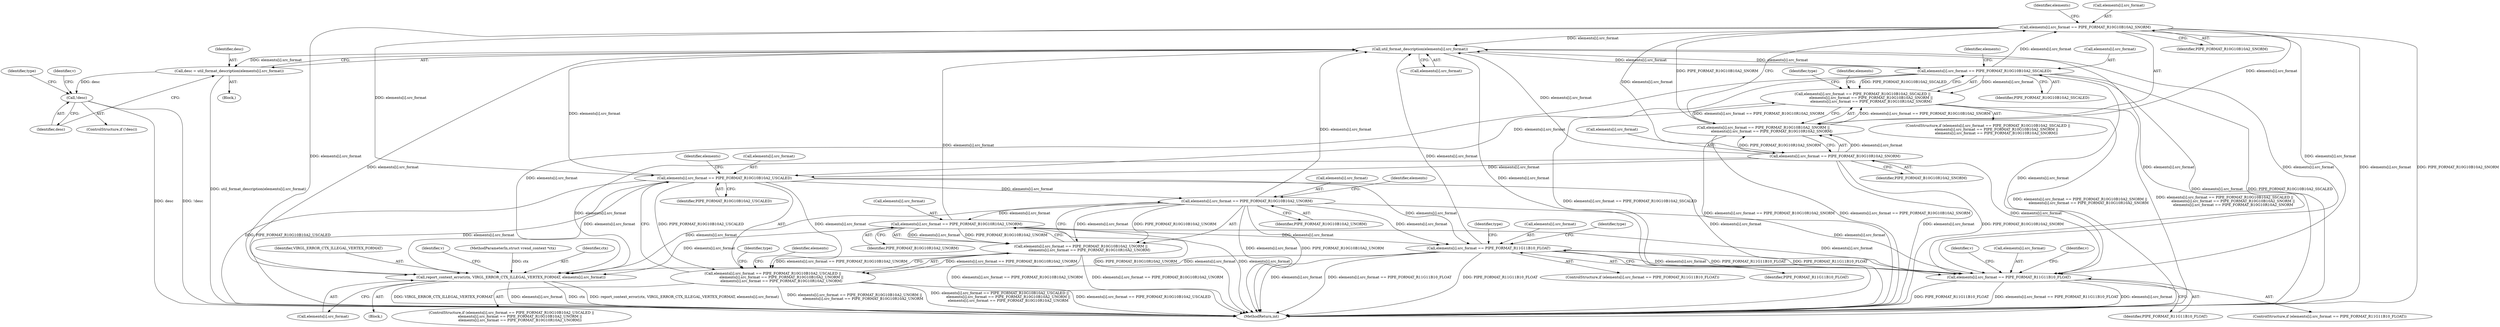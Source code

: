 digraph "0_virglrenderer_737c3350850ca4dbc5633b3bdb4118176ce59920@pointer" {
"1000382" [label="(Call,elements[i].src_format == PIPE_FORMAT_R10G10B10A2_SNORM)"];
"1000374" [label="(Call,elements[i].src_format == PIPE_FORMAT_R10G10B10A2_SSCALED)"];
"1000158" [label="(Call,util_format_description(elements[i].src_format))"];
"1000382" [label="(Call,elements[i].src_format == PIPE_FORMAT_R10G10B10A2_SNORM)"];
"1000410" [label="(Call,elements[i].src_format == PIPE_FORMAT_R10G10B10A2_UNORM)"];
"1000402" [label="(Call,elements[i].src_format == PIPE_FORMAT_R10G10B10A2_USCALED)"];
"1000389" [label="(Call,elements[i].src_format == PIPE_FORMAT_B10G10R10A2_SNORM)"];
"1000417" [label="(Call,elements[i].src_format == PIPE_FORMAT_B10G10R10A2_UNORM)"];
"1000429" [label="(Call,elements[i].src_format == PIPE_FORMAT_R11G11B10_FLOAT)"];
"1000507" [label="(Call,elements[i].src_format == PIPE_FORMAT_R11G11B10_FLOAT)"];
"1000156" [label="(Call,desc = util_format_description(elements[i].src_format))"];
"1000165" [label="(Call,!desc)"];
"1000373" [label="(Call,elements[i].src_format == PIPE_FORMAT_R10G10B10A2_SSCALED ||\n               elements[i].src_format == PIPE_FORMAT_R10G10B10A2_SNORM ||\n               elements[i].src_format == PIPE_FORMAT_B10G10R10A2_SNORM)"];
"1000381" [label="(Call,elements[i].src_format == PIPE_FORMAT_R10G10B10A2_SNORM ||\n               elements[i].src_format == PIPE_FORMAT_B10G10R10A2_SNORM)"];
"1000401" [label="(Call,elements[i].src_format == PIPE_FORMAT_R10G10B10A2_USCALED ||\n               elements[i].src_format == PIPE_FORMAT_R10G10B10A2_UNORM ||\n               elements[i].src_format == PIPE_FORMAT_B10G10R10A2_UNORM)"];
"1000409" [label="(Call,elements[i].src_format == PIPE_FORMAT_R10G10B10A2_UNORM ||\n               elements[i].src_format == PIPE_FORMAT_B10G10R10A2_UNORM)"];
"1000444" [label="(Call,report_context_error(ctx, VIRGL_ERROR_CTX_ILLEGAL_VERTEX_FORMAT, elements[i].src_format))"];
"1000444" [label="(Call,report_context_error(ctx, VIRGL_ERROR_CTX_ILLEGAL_VERTEX_FORMAT, elements[i].src_format))"];
"1000166" [label="(Identifier,desc)"];
"1000425" [label="(Identifier,type)"];
"1000388" [label="(Identifier,PIPE_FORMAT_R10G10B10A2_SNORM)"];
"1000382" [label="(Call,elements[i].src_format == PIPE_FORMAT_R10G10B10A2_SNORM)"];
"1000385" [label="(Identifier,elements)"];
"1000413" [label="(Identifier,elements)"];
"1000437" [label="(Identifier,type)"];
"1000374" [label="(Call,elements[i].src_format == PIPE_FORMAT_R10G10B10A2_SSCALED)"];
"1000445" [label="(Identifier,ctx)"];
"1000401" [label="(Call,elements[i].src_format == PIPE_FORMAT_R10G10B10A2_USCALED ||\n               elements[i].src_format == PIPE_FORMAT_R10G10B10A2_UNORM ||\n               elements[i].src_format == PIPE_FORMAT_B10G10R10A2_UNORM)"];
"1000411" [label="(Call,elements[i].src_format)"];
"1000392" [label="(Identifier,elements)"];
"1000446" [label="(Identifier,VIRGL_ERROR_CTX_ILLEGAL_VERTEX_FORMAT)"];
"1000513" [label="(Identifier,PIPE_FORMAT_R11G11B10_FLOAT)"];
"1000372" [label="(ControlStructure,if (elements[i].src_format == PIPE_FORMAT_R10G10B10A2_SSCALED ||\n               elements[i].src_format == PIPE_FORMAT_R10G10B10A2_SNORM ||\n               elements[i].src_format == PIPE_FORMAT_B10G10R10A2_SNORM))"];
"1000416" [label="(Identifier,PIPE_FORMAT_R10G10B10A2_UNORM)"];
"1000381" [label="(Call,elements[i].src_format == PIPE_FORMAT_R10G10B10A2_SNORM ||\n               elements[i].src_format == PIPE_FORMAT_B10G10R10A2_SNORM)"];
"1000373" [label="(Call,elements[i].src_format == PIPE_FORMAT_R10G10B10A2_SSCALED ||\n               elements[i].src_format == PIPE_FORMAT_R10G10B10A2_SNORM ||\n               elements[i].src_format == PIPE_FORMAT_B10G10R10A2_SNORM)"];
"1000380" [label="(Identifier,PIPE_FORMAT_R10G10B10A2_SSCALED)"];
"1000157" [label="(Identifier,desc)"];
"1000518" [label="(Identifier,v)"];
"1000140" [label="(Block,)"];
"1000165" [label="(Call,!desc)"];
"1000443" [label="(Block,)"];
"1000453" [label="(Identifier,v)"];
"1000432" [label="(Identifier,elements)"];
"1000156" [label="(Call,desc = util_format_description(elements[i].src_format))"];
"1000418" [label="(Call,elements[i].src_format)"];
"1000164" [label="(ControlStructure,if (!desc))"];
"1000101" [label="(MethodParameterIn,struct vrend_context *ctx)"];
"1000390" [label="(Call,elements[i].src_format)"];
"1000169" [label="(Identifier,v)"];
"1000409" [label="(Call,elements[i].src_format == PIPE_FORMAT_R10G10B10A2_UNORM ||\n               elements[i].src_format == PIPE_FORMAT_B10G10R10A2_UNORM)"];
"1000441" [label="(Identifier,type)"];
"1000375" [label="(Call,elements[i].src_format)"];
"1000402" [label="(Call,elements[i].src_format == PIPE_FORMAT_R10G10B10A2_USCALED)"];
"1000410" [label="(Call,elements[i].src_format == PIPE_FORMAT_R10G10B10A2_UNORM)"];
"1000508" [label="(Call,elements[i].src_format)"];
"1000159" [label="(Call,elements[i].src_format)"];
"1000506" [label="(ControlStructure,if (elements[i].src_format == PIPE_FORMAT_R11G11B10_FLOAT))"];
"1000429" [label="(Call,elements[i].src_format == PIPE_FORMAT_R11G11B10_FLOAT)"];
"1000423" [label="(Identifier,PIPE_FORMAT_B10G10R10A2_UNORM)"];
"1000397" [label="(Identifier,type)"];
"1000428" [label="(ControlStructure,if (elements[i].src_format == PIPE_FORMAT_R11G11B10_FLOAT))"];
"1000400" [label="(ControlStructure,if (elements[i].src_format == PIPE_FORMAT_R10G10B10A2_USCALED ||\n               elements[i].src_format == PIPE_FORMAT_R10G10B10A2_UNORM ||\n               elements[i].src_format == PIPE_FORMAT_B10G10R10A2_UNORM))"];
"1000507" [label="(Call,elements[i].src_format == PIPE_FORMAT_R11G11B10_FLOAT)"];
"1000383" [label="(Call,elements[i].src_format)"];
"1000528" [label="(Identifier,v)"];
"1000430" [label="(Call,elements[i].src_format)"];
"1000408" [label="(Identifier,PIPE_FORMAT_R10G10B10A2_USCALED)"];
"1000420" [label="(Identifier,elements)"];
"1000173" [label="(Identifier,type)"];
"1000417" [label="(Call,elements[i].src_format == PIPE_FORMAT_B10G10R10A2_UNORM)"];
"1000447" [label="(Call,elements[i].src_format)"];
"1000395" [label="(Identifier,PIPE_FORMAT_B10G10R10A2_SNORM)"];
"1000158" [label="(Call,util_format_description(elements[i].src_format))"];
"1000405" [label="(Identifier,elements)"];
"1000403" [label="(Call,elements[i].src_format)"];
"1000389" [label="(Call,elements[i].src_format == PIPE_FORMAT_B10G10R10A2_SNORM)"];
"1000435" [label="(Identifier,PIPE_FORMAT_R11G11B10_FLOAT)"];
"1000641" [label="(MethodReturn,int)"];
"1000382" -> "1000381"  [label="AST: "];
"1000382" -> "1000388"  [label="CFG: "];
"1000383" -> "1000382"  [label="AST: "];
"1000388" -> "1000382"  [label="AST: "];
"1000392" -> "1000382"  [label="CFG: "];
"1000381" -> "1000382"  [label="CFG: "];
"1000382" -> "1000641"  [label="DDG: elements[i].src_format"];
"1000382" -> "1000641"  [label="DDG: PIPE_FORMAT_R10G10B10A2_SNORM"];
"1000382" -> "1000158"  [label="DDG: elements[i].src_format"];
"1000382" -> "1000381"  [label="DDG: elements[i].src_format"];
"1000382" -> "1000381"  [label="DDG: PIPE_FORMAT_R10G10B10A2_SNORM"];
"1000374" -> "1000382"  [label="DDG: elements[i].src_format"];
"1000382" -> "1000389"  [label="DDG: elements[i].src_format"];
"1000382" -> "1000402"  [label="DDG: elements[i].src_format"];
"1000382" -> "1000444"  [label="DDG: elements[i].src_format"];
"1000382" -> "1000507"  [label="DDG: elements[i].src_format"];
"1000374" -> "1000373"  [label="AST: "];
"1000374" -> "1000380"  [label="CFG: "];
"1000375" -> "1000374"  [label="AST: "];
"1000380" -> "1000374"  [label="AST: "];
"1000385" -> "1000374"  [label="CFG: "];
"1000373" -> "1000374"  [label="CFG: "];
"1000374" -> "1000641"  [label="DDG: elements[i].src_format"];
"1000374" -> "1000641"  [label="DDG: PIPE_FORMAT_R10G10B10A2_SSCALED"];
"1000374" -> "1000158"  [label="DDG: elements[i].src_format"];
"1000374" -> "1000373"  [label="DDG: elements[i].src_format"];
"1000374" -> "1000373"  [label="DDG: PIPE_FORMAT_R10G10B10A2_SSCALED"];
"1000158" -> "1000374"  [label="DDG: elements[i].src_format"];
"1000374" -> "1000402"  [label="DDG: elements[i].src_format"];
"1000374" -> "1000444"  [label="DDG: elements[i].src_format"];
"1000374" -> "1000507"  [label="DDG: elements[i].src_format"];
"1000158" -> "1000156"  [label="AST: "];
"1000158" -> "1000159"  [label="CFG: "];
"1000159" -> "1000158"  [label="AST: "];
"1000156" -> "1000158"  [label="CFG: "];
"1000158" -> "1000641"  [label="DDG: elements[i].src_format"];
"1000158" -> "1000156"  [label="DDG: elements[i].src_format"];
"1000410" -> "1000158"  [label="DDG: elements[i].src_format"];
"1000402" -> "1000158"  [label="DDG: elements[i].src_format"];
"1000417" -> "1000158"  [label="DDG: elements[i].src_format"];
"1000389" -> "1000158"  [label="DDG: elements[i].src_format"];
"1000429" -> "1000158"  [label="DDG: elements[i].src_format"];
"1000507" -> "1000158"  [label="DDG: elements[i].src_format"];
"1000158" -> "1000444"  [label="DDG: elements[i].src_format"];
"1000158" -> "1000507"  [label="DDG: elements[i].src_format"];
"1000410" -> "1000409"  [label="AST: "];
"1000410" -> "1000416"  [label="CFG: "];
"1000411" -> "1000410"  [label="AST: "];
"1000416" -> "1000410"  [label="AST: "];
"1000420" -> "1000410"  [label="CFG: "];
"1000409" -> "1000410"  [label="CFG: "];
"1000410" -> "1000641"  [label="DDG: elements[i].src_format"];
"1000410" -> "1000641"  [label="DDG: PIPE_FORMAT_R10G10B10A2_UNORM"];
"1000410" -> "1000409"  [label="DDG: elements[i].src_format"];
"1000410" -> "1000409"  [label="DDG: PIPE_FORMAT_R10G10B10A2_UNORM"];
"1000402" -> "1000410"  [label="DDG: elements[i].src_format"];
"1000410" -> "1000417"  [label="DDG: elements[i].src_format"];
"1000410" -> "1000429"  [label="DDG: elements[i].src_format"];
"1000410" -> "1000444"  [label="DDG: elements[i].src_format"];
"1000410" -> "1000507"  [label="DDG: elements[i].src_format"];
"1000402" -> "1000401"  [label="AST: "];
"1000402" -> "1000408"  [label="CFG: "];
"1000403" -> "1000402"  [label="AST: "];
"1000408" -> "1000402"  [label="AST: "];
"1000413" -> "1000402"  [label="CFG: "];
"1000401" -> "1000402"  [label="CFG: "];
"1000402" -> "1000641"  [label="DDG: PIPE_FORMAT_R10G10B10A2_USCALED"];
"1000402" -> "1000641"  [label="DDG: elements[i].src_format"];
"1000402" -> "1000401"  [label="DDG: elements[i].src_format"];
"1000402" -> "1000401"  [label="DDG: PIPE_FORMAT_R10G10B10A2_USCALED"];
"1000389" -> "1000402"  [label="DDG: elements[i].src_format"];
"1000402" -> "1000429"  [label="DDG: elements[i].src_format"];
"1000402" -> "1000444"  [label="DDG: elements[i].src_format"];
"1000402" -> "1000507"  [label="DDG: elements[i].src_format"];
"1000389" -> "1000381"  [label="AST: "];
"1000389" -> "1000395"  [label="CFG: "];
"1000390" -> "1000389"  [label="AST: "];
"1000395" -> "1000389"  [label="AST: "];
"1000381" -> "1000389"  [label="CFG: "];
"1000389" -> "1000641"  [label="DDG: elements[i].src_format"];
"1000389" -> "1000641"  [label="DDG: PIPE_FORMAT_B10G10R10A2_SNORM"];
"1000389" -> "1000381"  [label="DDG: elements[i].src_format"];
"1000389" -> "1000381"  [label="DDG: PIPE_FORMAT_B10G10R10A2_SNORM"];
"1000389" -> "1000444"  [label="DDG: elements[i].src_format"];
"1000389" -> "1000507"  [label="DDG: elements[i].src_format"];
"1000417" -> "1000409"  [label="AST: "];
"1000417" -> "1000423"  [label="CFG: "];
"1000418" -> "1000417"  [label="AST: "];
"1000423" -> "1000417"  [label="AST: "];
"1000409" -> "1000417"  [label="CFG: "];
"1000417" -> "1000641"  [label="DDG: PIPE_FORMAT_B10G10R10A2_UNORM"];
"1000417" -> "1000641"  [label="DDG: elements[i].src_format"];
"1000417" -> "1000409"  [label="DDG: elements[i].src_format"];
"1000417" -> "1000409"  [label="DDG: PIPE_FORMAT_B10G10R10A2_UNORM"];
"1000417" -> "1000429"  [label="DDG: elements[i].src_format"];
"1000417" -> "1000444"  [label="DDG: elements[i].src_format"];
"1000417" -> "1000507"  [label="DDG: elements[i].src_format"];
"1000429" -> "1000428"  [label="AST: "];
"1000429" -> "1000435"  [label="CFG: "];
"1000430" -> "1000429"  [label="AST: "];
"1000435" -> "1000429"  [label="AST: "];
"1000437" -> "1000429"  [label="CFG: "];
"1000441" -> "1000429"  [label="CFG: "];
"1000429" -> "1000641"  [label="DDG: PIPE_FORMAT_R11G11B10_FLOAT"];
"1000429" -> "1000641"  [label="DDG: elements[i].src_format"];
"1000429" -> "1000641"  [label="DDG: elements[i].src_format == PIPE_FORMAT_R11G11B10_FLOAT"];
"1000507" -> "1000429"  [label="DDG: PIPE_FORMAT_R11G11B10_FLOAT"];
"1000429" -> "1000444"  [label="DDG: elements[i].src_format"];
"1000429" -> "1000507"  [label="DDG: elements[i].src_format"];
"1000429" -> "1000507"  [label="DDG: PIPE_FORMAT_R11G11B10_FLOAT"];
"1000507" -> "1000506"  [label="AST: "];
"1000507" -> "1000513"  [label="CFG: "];
"1000508" -> "1000507"  [label="AST: "];
"1000513" -> "1000507"  [label="AST: "];
"1000518" -> "1000507"  [label="CFG: "];
"1000528" -> "1000507"  [label="CFG: "];
"1000507" -> "1000641"  [label="DDG: PIPE_FORMAT_R11G11B10_FLOAT"];
"1000507" -> "1000641"  [label="DDG: elements[i].src_format == PIPE_FORMAT_R11G11B10_FLOAT"];
"1000507" -> "1000641"  [label="DDG: elements[i].src_format"];
"1000156" -> "1000140"  [label="AST: "];
"1000157" -> "1000156"  [label="AST: "];
"1000166" -> "1000156"  [label="CFG: "];
"1000156" -> "1000641"  [label="DDG: util_format_description(elements[i].src_format)"];
"1000156" -> "1000165"  [label="DDG: desc"];
"1000165" -> "1000164"  [label="AST: "];
"1000165" -> "1000166"  [label="CFG: "];
"1000166" -> "1000165"  [label="AST: "];
"1000169" -> "1000165"  [label="CFG: "];
"1000173" -> "1000165"  [label="CFG: "];
"1000165" -> "1000641"  [label="DDG: desc"];
"1000165" -> "1000641"  [label="DDG: !desc"];
"1000373" -> "1000372"  [label="AST: "];
"1000373" -> "1000381"  [label="CFG: "];
"1000381" -> "1000373"  [label="AST: "];
"1000397" -> "1000373"  [label="CFG: "];
"1000405" -> "1000373"  [label="CFG: "];
"1000373" -> "1000641"  [label="DDG: elements[i].src_format == PIPE_FORMAT_R10G10B10A2_SSCALED ||\n               elements[i].src_format == PIPE_FORMAT_R10G10B10A2_SNORM ||\n               elements[i].src_format == PIPE_FORMAT_B10G10R10A2_SNORM"];
"1000373" -> "1000641"  [label="DDG: elements[i].src_format == PIPE_FORMAT_R10G10B10A2_SSCALED"];
"1000373" -> "1000641"  [label="DDG: elements[i].src_format == PIPE_FORMAT_R10G10B10A2_SNORM ||\n               elements[i].src_format == PIPE_FORMAT_B10G10R10A2_SNORM"];
"1000381" -> "1000373"  [label="DDG: elements[i].src_format == PIPE_FORMAT_R10G10B10A2_SNORM"];
"1000381" -> "1000373"  [label="DDG: elements[i].src_format == PIPE_FORMAT_B10G10R10A2_SNORM"];
"1000381" -> "1000641"  [label="DDG: elements[i].src_format == PIPE_FORMAT_B10G10R10A2_SNORM"];
"1000381" -> "1000641"  [label="DDG: elements[i].src_format == PIPE_FORMAT_R10G10B10A2_SNORM"];
"1000401" -> "1000400"  [label="AST: "];
"1000401" -> "1000409"  [label="CFG: "];
"1000409" -> "1000401"  [label="AST: "];
"1000425" -> "1000401"  [label="CFG: "];
"1000432" -> "1000401"  [label="CFG: "];
"1000401" -> "1000641"  [label="DDG: elements[i].src_format == PIPE_FORMAT_R10G10B10A2_UNORM ||\n               elements[i].src_format == PIPE_FORMAT_B10G10R10A2_UNORM"];
"1000401" -> "1000641"  [label="DDG: elements[i].src_format == PIPE_FORMAT_R10G10B10A2_USCALED ||\n               elements[i].src_format == PIPE_FORMAT_R10G10B10A2_UNORM ||\n               elements[i].src_format == PIPE_FORMAT_B10G10R10A2_UNORM"];
"1000401" -> "1000641"  [label="DDG: elements[i].src_format == PIPE_FORMAT_R10G10B10A2_USCALED"];
"1000409" -> "1000401"  [label="DDG: elements[i].src_format == PIPE_FORMAT_R10G10B10A2_UNORM"];
"1000409" -> "1000401"  [label="DDG: elements[i].src_format == PIPE_FORMAT_B10G10R10A2_UNORM"];
"1000409" -> "1000641"  [label="DDG: elements[i].src_format == PIPE_FORMAT_R10G10B10A2_UNORM"];
"1000409" -> "1000641"  [label="DDG: elements[i].src_format == PIPE_FORMAT_B10G10R10A2_UNORM"];
"1000444" -> "1000443"  [label="AST: "];
"1000444" -> "1000447"  [label="CFG: "];
"1000445" -> "1000444"  [label="AST: "];
"1000446" -> "1000444"  [label="AST: "];
"1000447" -> "1000444"  [label="AST: "];
"1000453" -> "1000444"  [label="CFG: "];
"1000444" -> "1000641"  [label="DDG: VIRGL_ERROR_CTX_ILLEGAL_VERTEX_FORMAT"];
"1000444" -> "1000641"  [label="DDG: elements[i].src_format"];
"1000444" -> "1000641"  [label="DDG: ctx"];
"1000444" -> "1000641"  [label="DDG: report_context_error(ctx, VIRGL_ERROR_CTX_ILLEGAL_VERTEX_FORMAT, elements[i].src_format)"];
"1000101" -> "1000444"  [label="DDG: ctx"];
}
